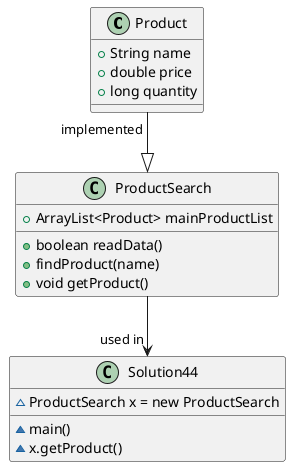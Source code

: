 @startuml
'https://plantuml.com/sequence-diagram


class Product{

    +String name
    +double price
    +long quantity

}

class ProductSearch{

 +ArrayList<Product> mainProductList

+boolean readData()
+findProduct(name)
+void getProduct()


}

class Solution44{
~ProductSearch x = new ProductSearch

~main()
~x.getProduct()

}

Product "implemented" --|> ProductSearch

ProductSearch -->"used in" Solution44
@enduml